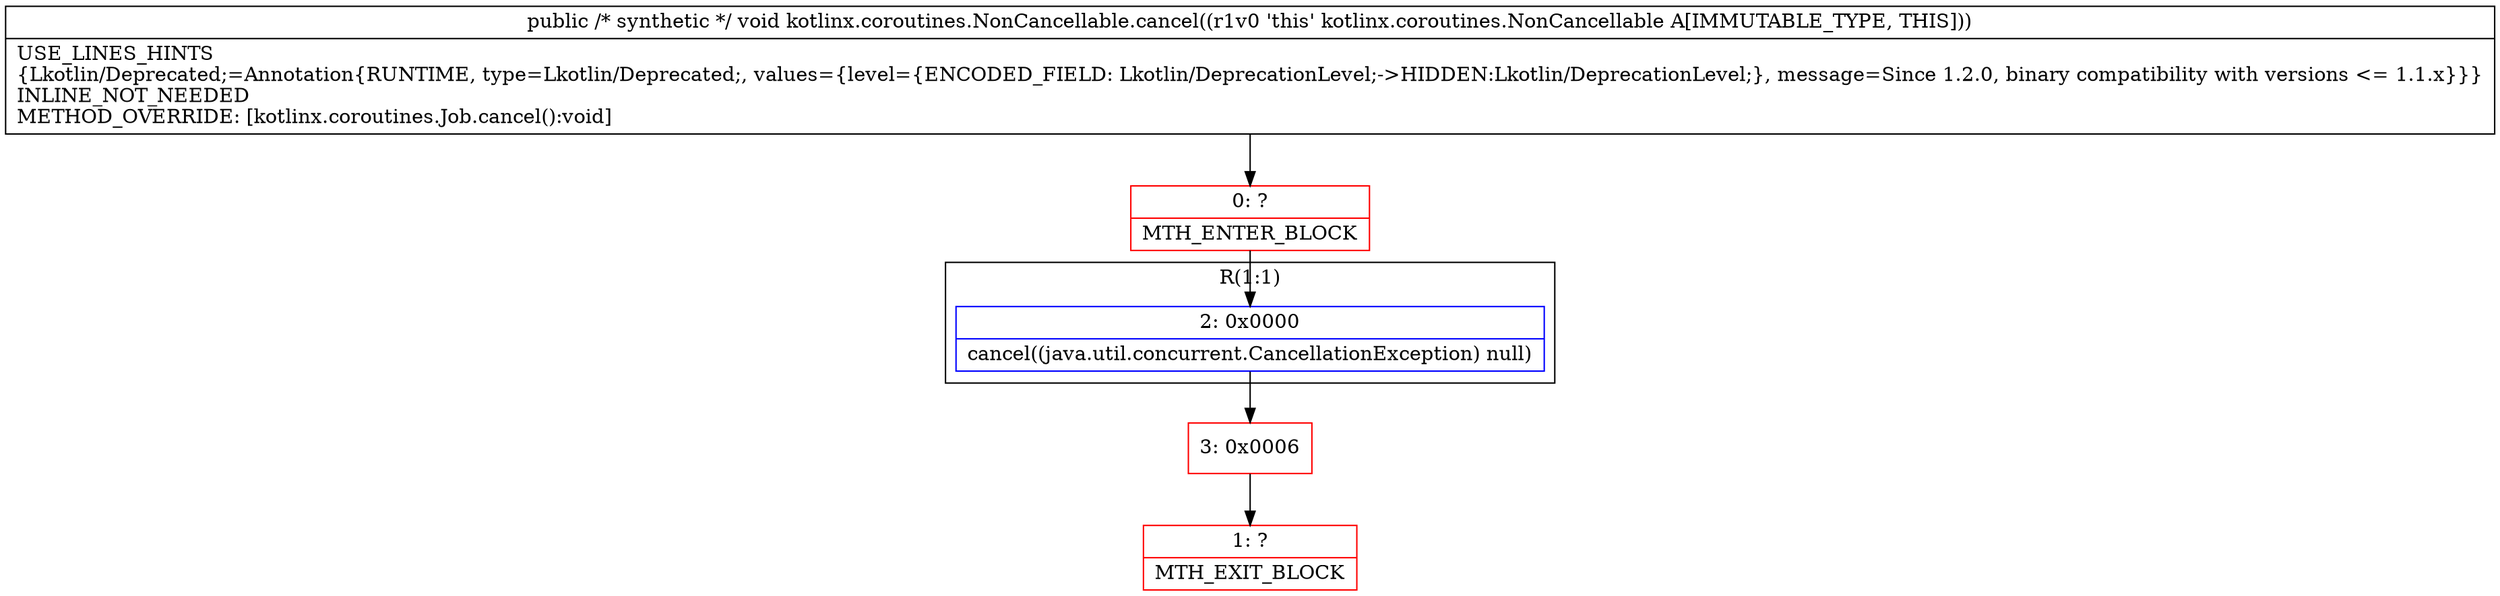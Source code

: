 digraph "CFG forkotlinx.coroutines.NonCancellable.cancel()V" {
subgraph cluster_Region_402862457 {
label = "R(1:1)";
node [shape=record,color=blue];
Node_2 [shape=record,label="{2\:\ 0x0000|cancel((java.util.concurrent.CancellationException) null)\l}"];
}
Node_0 [shape=record,color=red,label="{0\:\ ?|MTH_ENTER_BLOCK\l}"];
Node_3 [shape=record,color=red,label="{3\:\ 0x0006}"];
Node_1 [shape=record,color=red,label="{1\:\ ?|MTH_EXIT_BLOCK\l}"];
MethodNode[shape=record,label="{public \/* synthetic *\/ void kotlinx.coroutines.NonCancellable.cancel((r1v0 'this' kotlinx.coroutines.NonCancellable A[IMMUTABLE_TYPE, THIS]))  | USE_LINES_HINTS\l\{Lkotlin\/Deprecated;=Annotation\{RUNTIME, type=Lkotlin\/Deprecated;, values=\{level=\{ENCODED_FIELD: Lkotlin\/DeprecationLevel;\-\>HIDDEN:Lkotlin\/DeprecationLevel;\}, message=Since 1.2.0, binary compatibility with versions \<= 1.1.x\}\}\}\lINLINE_NOT_NEEDED\lMETHOD_OVERRIDE: [kotlinx.coroutines.Job.cancel():void]\l}"];
MethodNode -> Node_0;Node_2 -> Node_3;
Node_0 -> Node_2;
Node_3 -> Node_1;
}

